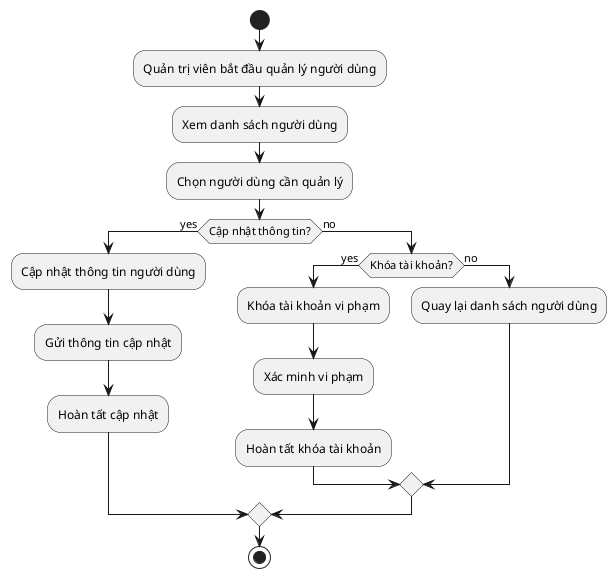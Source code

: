 ```plantuml
@startuml
start
:Quản trị viên bắt đầu quản lý người dùng;
:Xem danh sách người dùng;
:Chọn người dùng cần quản lý;
if (Cập nhật thông tin?) then (yes)
  :Cập nhật thông tin người dùng;
  :Gửi thông tin cập nhật;
  :Hoàn tất cập nhật;
else (no)
  if (Khóa tài khoản?) then (yes)
    :Khóa tài khoản vi phạm;
    :Xác minh vi phạm;
    :Hoàn tất khóa tài khoản;
  else (no)
    :Quay lại danh sách người dùng;
  endif
endif
stop
@enduml